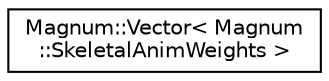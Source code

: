 digraph "圖形化之類別階層"
{
  edge [fontname="Helvetica",fontsize="10",labelfontname="Helvetica",labelfontsize="10"];
  node [fontname="Helvetica",fontsize="10",shape=record];
  rankdir="LR";
  Node1 [label="Magnum::Vector\< Magnum\l::SkeletalAnimWeights \>",height=0.2,width=0.4,color="black", fillcolor="white", style="filled",URL="$class_magnum_1_1_vector.html"];
}
